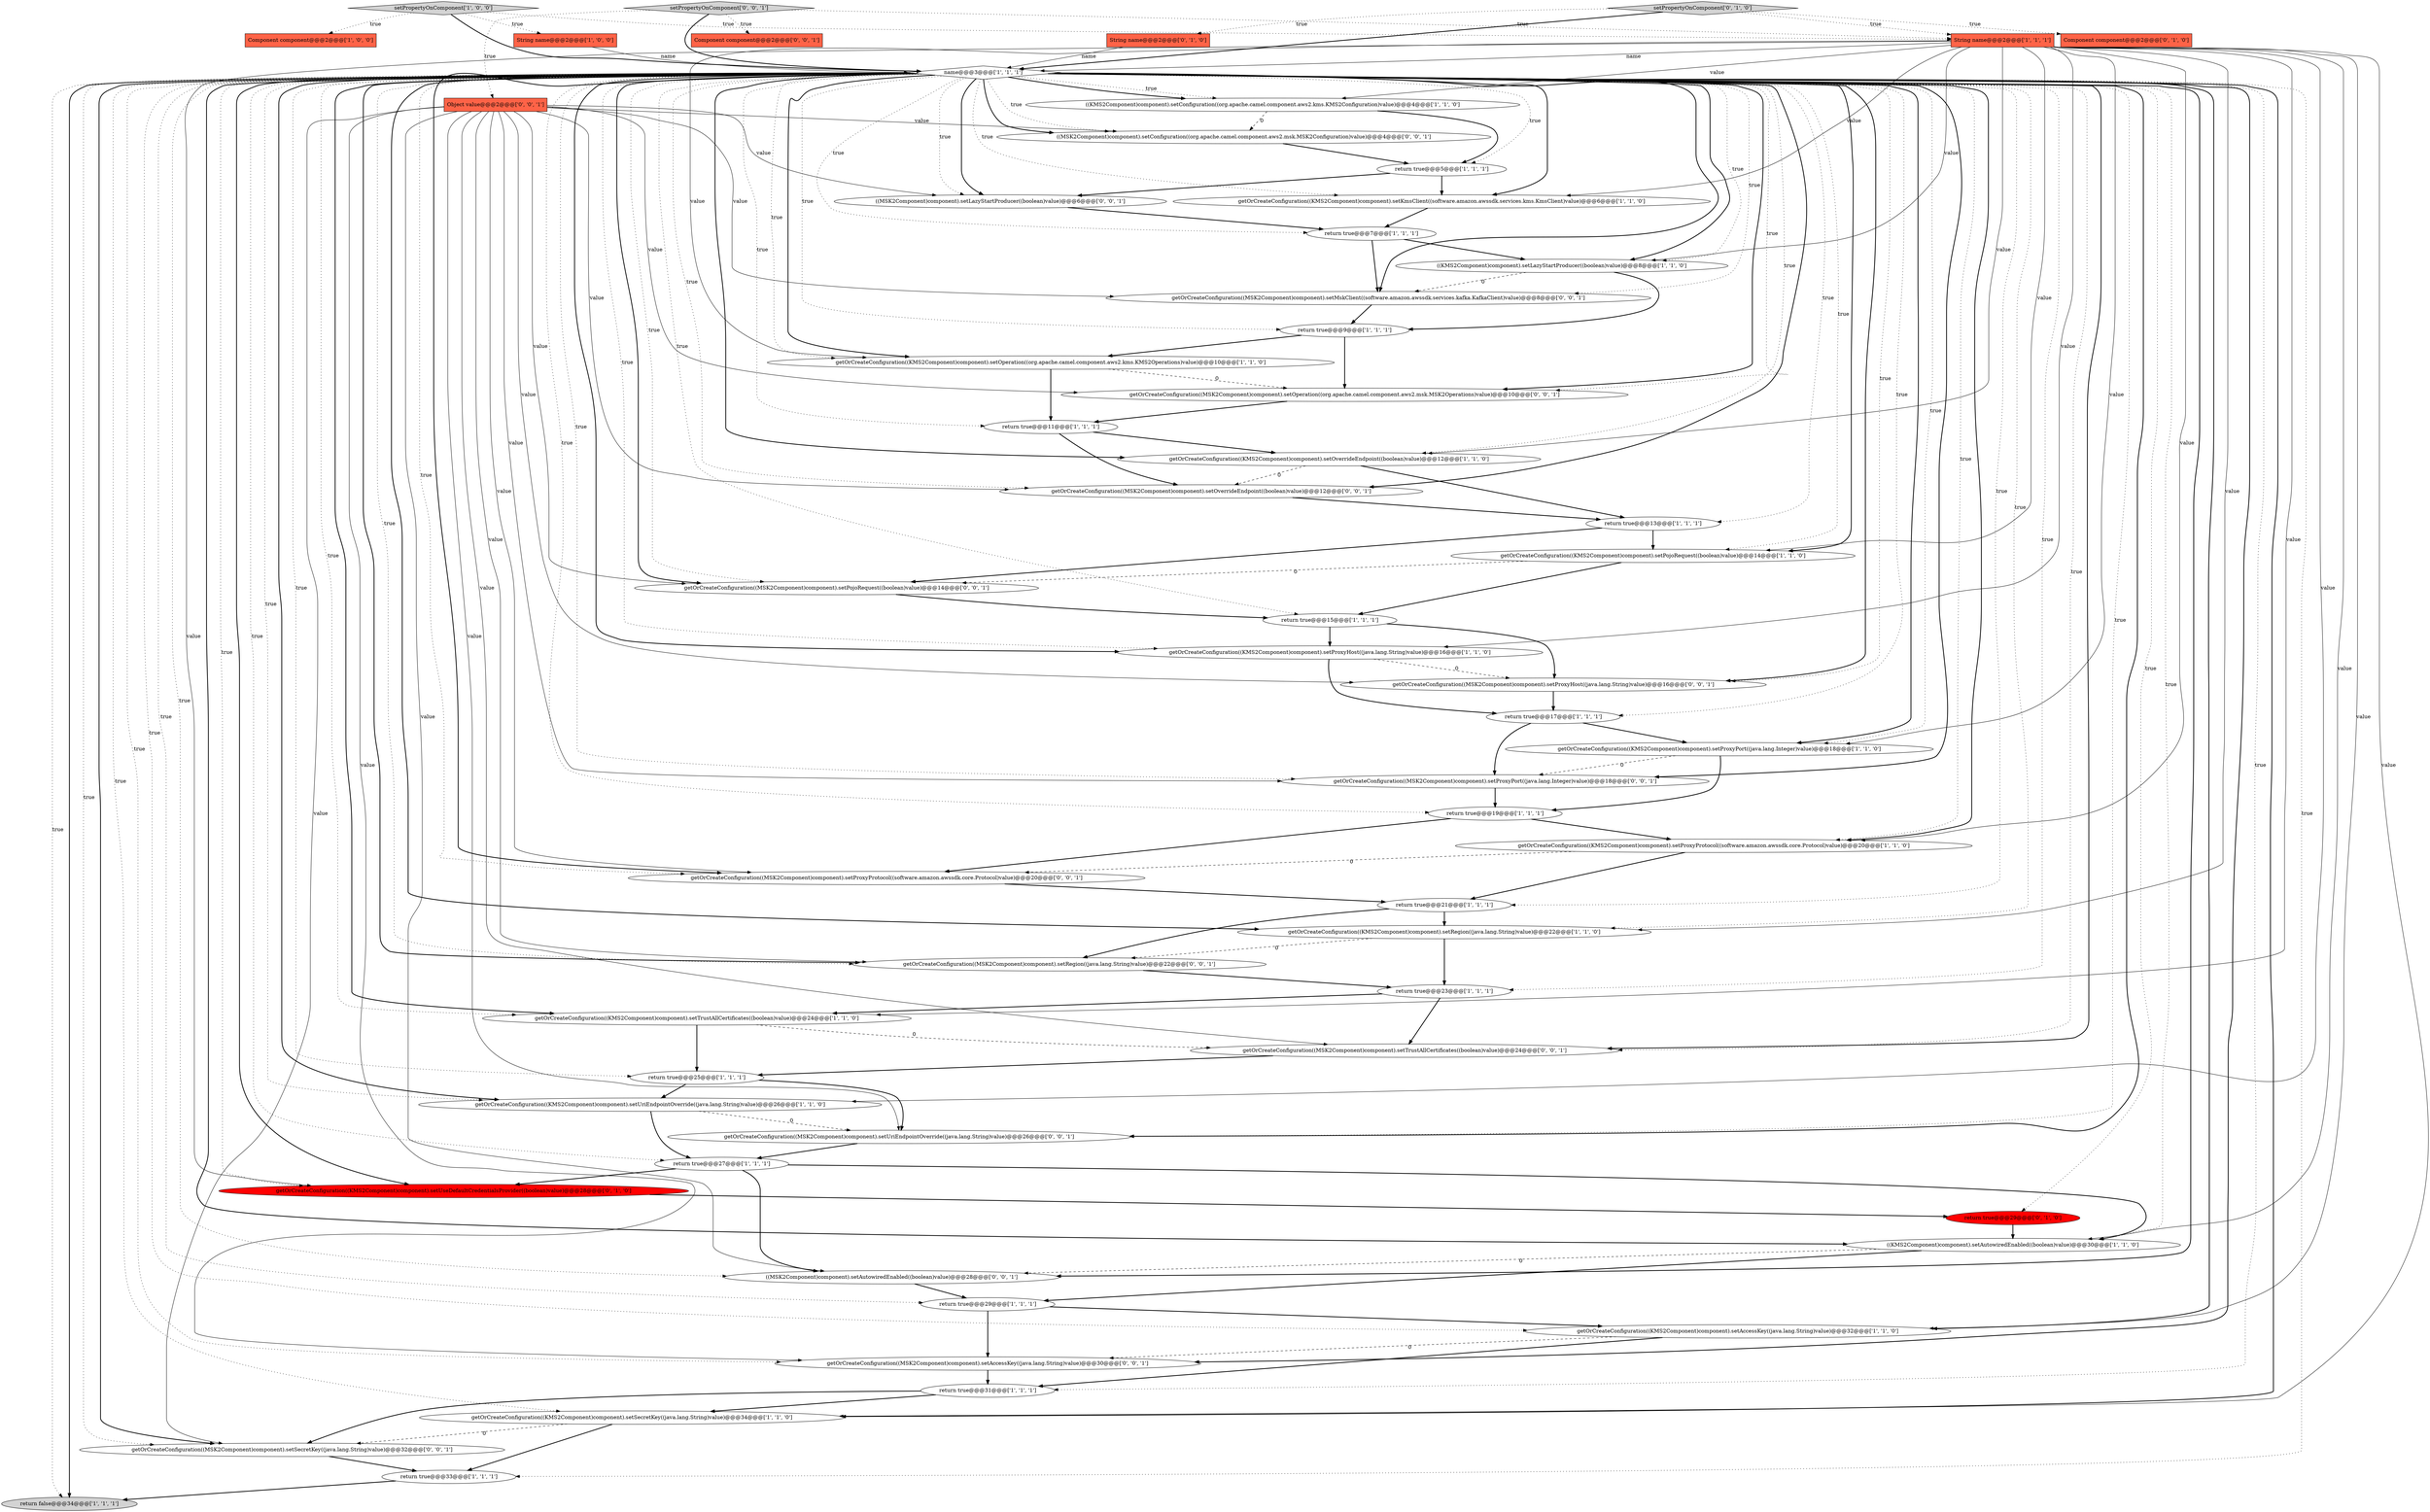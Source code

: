 digraph {
0 [style = filled, label = "return true@@@15@@@['1', '1', '1']", fillcolor = white, shape = ellipse image = "AAA0AAABBB1BBB"];
46 [style = filled, label = "((MSK2Component)component).setLazyStartProducer((boolean)value)@@@6@@@['0', '0', '1']", fillcolor = white, shape = ellipse image = "AAA0AAABBB3BBB"];
3 [style = filled, label = "getOrCreateConfiguration((KMS2Component)component).setProxyHost((java.lang.String)value)@@@16@@@['1', '1', '0']", fillcolor = white, shape = ellipse image = "AAA0AAABBB1BBB"];
30 [style = filled, label = "return false@@@34@@@['1', '1', '1']", fillcolor = lightgray, shape = ellipse image = "AAA0AAABBB1BBB"];
1 [style = filled, label = "return true@@@5@@@['1', '1', '1']", fillcolor = white, shape = ellipse image = "AAA0AAABBB1BBB"];
14 [style = filled, label = "String name@@@2@@@['1', '0', '0']", fillcolor = tomato, shape = box image = "AAA0AAABBB1BBB"];
23 [style = filled, label = "return true@@@11@@@['1', '1', '1']", fillcolor = white, shape = ellipse image = "AAA0AAABBB1BBB"];
27 [style = filled, label = "return true@@@25@@@['1', '1', '1']", fillcolor = white, shape = ellipse image = "AAA0AAABBB1BBB"];
5 [style = filled, label = "getOrCreateConfiguration((KMS2Component)component).setRegion((java.lang.String)value)@@@22@@@['1', '1', '0']", fillcolor = white, shape = ellipse image = "AAA0AAABBB1BBB"];
8 [style = filled, label = "return true@@@21@@@['1', '1', '1']", fillcolor = white, shape = ellipse image = "AAA0AAABBB1BBB"];
34 [style = filled, label = "getOrCreateConfiguration((KMS2Component)component).setSecretKey((java.lang.String)value)@@@34@@@['1', '1', '0']", fillcolor = white, shape = ellipse image = "AAA0AAABBB1BBB"];
35 [style = filled, label = "return true@@@13@@@['1', '1', '1']", fillcolor = white, shape = ellipse image = "AAA0AAABBB1BBB"];
32 [style = filled, label = "((KMS2Component)component).setLazyStartProducer((boolean)value)@@@8@@@['1', '1', '0']", fillcolor = white, shape = ellipse image = "AAA0AAABBB1BBB"];
7 [style = filled, label = "((KMS2Component)component).setConfiguration((org.apache.camel.component.aws2.kms.KMS2Configuration)value)@@@4@@@['1', '1', '0']", fillcolor = white, shape = ellipse image = "AAA0AAABBB1BBB"];
47 [style = filled, label = "getOrCreateConfiguration((MSK2Component)component).setTrustAllCertificates((boolean)value)@@@24@@@['0', '0', '1']", fillcolor = white, shape = ellipse image = "AAA0AAABBB3BBB"];
57 [style = filled, label = "getOrCreateConfiguration((MSK2Component)component).setUriEndpointOverride((java.lang.String)value)@@@26@@@['0', '0', '1']", fillcolor = white, shape = ellipse image = "AAA0AAABBB3BBB"];
48 [style = filled, label = "getOrCreateConfiguration((MSK2Component)component).setProxyHost((java.lang.String)value)@@@16@@@['0', '0', '1']", fillcolor = white, shape = ellipse image = "AAA0AAABBB3BBB"];
17 [style = filled, label = "String name@@@2@@@['1', '1', '1']", fillcolor = tomato, shape = box image = "AAA0AAABBB1BBB"];
40 [style = filled, label = "String name@@@2@@@['0', '1', '0']", fillcolor = tomato, shape = box image = "AAA0AAABBB2BBB"];
54 [style = filled, label = "getOrCreateConfiguration((MSK2Component)component).setProxyProtocol((software.amazon.awssdk.core.Protocol)value)@@@20@@@['0', '0', '1']", fillcolor = white, shape = ellipse image = "AAA0AAABBB3BBB"];
25 [style = filled, label = "return true@@@17@@@['1', '1', '1']", fillcolor = white, shape = ellipse image = "AAA0AAABBB1BBB"];
53 [style = filled, label = "setPropertyOnComponent['0', '0', '1']", fillcolor = lightgray, shape = diamond image = "AAA0AAABBB3BBB"];
15 [style = filled, label = "((KMS2Component)component).setAutowiredEnabled((boolean)value)@@@30@@@['1', '1', '0']", fillcolor = white, shape = ellipse image = "AAA0AAABBB1BBB"];
2 [style = filled, label = "Component component@@@2@@@['1', '0', '0']", fillcolor = tomato, shape = box image = "AAA0AAABBB1BBB"];
31 [style = filled, label = "setPropertyOnComponent['1', '0', '0']", fillcolor = lightgray, shape = diamond image = "AAA0AAABBB1BBB"];
42 [style = filled, label = "getOrCreateConfiguration((MSK2Component)component).setProxyPort((java.lang.Integer)value)@@@18@@@['0', '0', '1']", fillcolor = white, shape = ellipse image = "AAA0AAABBB3BBB"];
21 [style = filled, label = "name@@@3@@@['1', '1', '1']", fillcolor = white, shape = diamond image = "AAA0AAABBB1BBB"];
41 [style = filled, label = "getOrCreateConfiguration((MSK2Component)component).setRegion((java.lang.String)value)@@@22@@@['0', '0', '1']", fillcolor = white, shape = ellipse image = "AAA0AAABBB3BBB"];
56 [style = filled, label = "((MSK2Component)component).setAutowiredEnabled((boolean)value)@@@28@@@['0', '0', '1']", fillcolor = white, shape = ellipse image = "AAA0AAABBB3BBB"];
55 [style = filled, label = "getOrCreateConfiguration((MSK2Component)component).setOverrideEndpoint((boolean)value)@@@12@@@['0', '0', '1']", fillcolor = white, shape = ellipse image = "AAA0AAABBB3BBB"];
49 [style = filled, label = "Component component@@@2@@@['0', '0', '1']", fillcolor = tomato, shape = box image = "AAA0AAABBB3BBB"];
29 [style = filled, label = "getOrCreateConfiguration((KMS2Component)component).setTrustAllCertificates((boolean)value)@@@24@@@['1', '1', '0']", fillcolor = white, shape = ellipse image = "AAA0AAABBB1BBB"];
11 [style = filled, label = "return true@@@7@@@['1', '1', '1']", fillcolor = white, shape = ellipse image = "AAA0AAABBB1BBB"];
6 [style = filled, label = "getOrCreateConfiguration((KMS2Component)component).setProxyProtocol((software.amazon.awssdk.core.Protocol)value)@@@20@@@['1', '1', '0']", fillcolor = white, shape = ellipse image = "AAA0AAABBB1BBB"];
9 [style = filled, label = "return true@@@29@@@['1', '1', '1']", fillcolor = white, shape = ellipse image = "AAA0AAABBB1BBB"];
4 [style = filled, label = "getOrCreateConfiguration((KMS2Component)component).setProxyPort((java.lang.Integer)value)@@@18@@@['1', '1', '0']", fillcolor = white, shape = ellipse image = "AAA0AAABBB1BBB"];
19 [style = filled, label = "return true@@@33@@@['1', '1', '1']", fillcolor = white, shape = ellipse image = "AAA0AAABBB1BBB"];
44 [style = filled, label = "getOrCreateConfiguration((MSK2Component)component).setOperation((org.apache.camel.component.aws2.msk.MSK2Operations)value)@@@10@@@['0', '0', '1']", fillcolor = white, shape = ellipse image = "AAA0AAABBB3BBB"];
52 [style = filled, label = "getOrCreateConfiguration((MSK2Component)component).setSecretKey((java.lang.String)value)@@@32@@@['0', '0', '1']", fillcolor = white, shape = ellipse image = "AAA0AAABBB3BBB"];
51 [style = filled, label = "getOrCreateConfiguration((MSK2Component)component).setMskClient((software.amazon.awssdk.services.kafka.KafkaClient)value)@@@8@@@['0', '0', '1']", fillcolor = white, shape = ellipse image = "AAA0AAABBB3BBB"];
13 [style = filled, label = "return true@@@23@@@['1', '1', '1']", fillcolor = white, shape = ellipse image = "AAA0AAABBB1BBB"];
36 [style = filled, label = "Component component@@@2@@@['0', '1', '0']", fillcolor = tomato, shape = box image = "AAA0AAABBB2BBB"];
37 [style = filled, label = "setPropertyOnComponent['0', '1', '0']", fillcolor = lightgray, shape = diamond image = "AAA0AAABBB2BBB"];
28 [style = filled, label = "getOrCreateConfiguration((KMS2Component)component).setPojoRequest((boolean)value)@@@14@@@['1', '1', '0']", fillcolor = white, shape = ellipse image = "AAA0AAABBB1BBB"];
20 [style = filled, label = "return true@@@31@@@['1', '1', '1']", fillcolor = white, shape = ellipse image = "AAA0AAABBB1BBB"];
43 [style = filled, label = "Object value@@@2@@@['0', '0', '1']", fillcolor = tomato, shape = box image = "AAA0AAABBB3BBB"];
22 [style = filled, label = "getOrCreateConfiguration((KMS2Component)component).setOperation((org.apache.camel.component.aws2.kms.KMS2Operations)value)@@@10@@@['1', '1', '0']", fillcolor = white, shape = ellipse image = "AAA0AAABBB1BBB"];
24 [style = filled, label = "return true@@@19@@@['1', '1', '1']", fillcolor = white, shape = ellipse image = "AAA0AAABBB1BBB"];
33 [style = filled, label = "getOrCreateConfiguration((KMS2Component)component).setAccessKey((java.lang.String)value)@@@32@@@['1', '1', '0']", fillcolor = white, shape = ellipse image = "AAA0AAABBB1BBB"];
10 [style = filled, label = "getOrCreateConfiguration((KMS2Component)component).setUriEndpointOverride((java.lang.String)value)@@@26@@@['1', '1', '0']", fillcolor = white, shape = ellipse image = "AAA0AAABBB1BBB"];
50 [style = filled, label = "getOrCreateConfiguration((MSK2Component)component).setPojoRequest((boolean)value)@@@14@@@['0', '0', '1']", fillcolor = white, shape = ellipse image = "AAA0AAABBB3BBB"];
58 [style = filled, label = "getOrCreateConfiguration((MSK2Component)component).setAccessKey((java.lang.String)value)@@@30@@@['0', '0', '1']", fillcolor = white, shape = ellipse image = "AAA0AAABBB3BBB"];
18 [style = filled, label = "return true@@@9@@@['1', '1', '1']", fillcolor = white, shape = ellipse image = "AAA0AAABBB1BBB"];
38 [style = filled, label = "getOrCreateConfiguration((KMS2Component)component).setUseDefaultCredentialsProvider((boolean)value)@@@28@@@['0', '1', '0']", fillcolor = red, shape = ellipse image = "AAA1AAABBB2BBB"];
39 [style = filled, label = "return true@@@29@@@['0', '1', '0']", fillcolor = red, shape = ellipse image = "AAA1AAABBB2BBB"];
12 [style = filled, label = "getOrCreateConfiguration((KMS2Component)component).setKmsClient((software.amazon.awssdk.services.kms.KmsClient)value)@@@6@@@['1', '1', '0']", fillcolor = white, shape = ellipse image = "AAA0AAABBB1BBB"];
16 [style = filled, label = "getOrCreateConfiguration((KMS2Component)component).setOverrideEndpoint((boolean)value)@@@12@@@['1', '1', '0']", fillcolor = white, shape = ellipse image = "AAA0AAABBB1BBB"];
26 [style = filled, label = "return true@@@27@@@['1', '1', '1']", fillcolor = white, shape = ellipse image = "AAA0AAABBB1BBB"];
45 [style = filled, label = "((MSK2Component)component).setConfiguration((org.apache.camel.component.aws2.msk.MSK2Configuration)value)@@@4@@@['0', '0', '1']", fillcolor = white, shape = ellipse image = "AAA0AAABBB3BBB"];
22->44 [style = dashed, label="0"];
21->12 [style = dotted, label="true"];
21->10 [style = bold, label=""];
13->47 [style = bold, label=""];
21->42 [style = bold, label=""];
21->51 [style = bold, label=""];
17->29 [style = solid, label="value"];
21->11 [style = dotted, label="true"];
21->15 [style = dotted, label="true"];
21->18 [style = dotted, label="true"];
53->21 [style = bold, label=""];
21->8 [style = dotted, label="true"];
21->15 [style = bold, label=""];
21->58 [style = bold, label=""];
21->54 [style = bold, label=""];
21->48 [style = bold, label=""];
21->52 [style = dotted, label="true"];
21->27 [style = dotted, label="true"];
17->3 [style = solid, label="value"];
17->15 [style = solid, label="value"];
31->21 [style = bold, label=""];
21->52 [style = bold, label=""];
21->30 [style = bold, label=""];
47->27 [style = bold, label=""];
43->41 [style = solid, label="value"];
38->39 [style = bold, label=""];
26->56 [style = bold, label=""];
21->38 [style = dotted, label="true"];
21->28 [style = bold, label=""];
21->38 [style = bold, label=""];
1->46 [style = bold, label=""];
9->58 [style = bold, label=""];
43->56 [style = solid, label="value"];
28->0 [style = bold, label=""];
44->23 [style = bold, label=""];
21->56 [style = dotted, label="true"];
21->46 [style = bold, label=""];
18->44 [style = bold, label=""];
18->22 [style = bold, label=""];
29->47 [style = dashed, label="0"];
21->56 [style = bold, label=""];
21->24 [style = dotted, label="true"];
43->54 [style = solid, label="value"];
21->26 [style = dotted, label="true"];
35->50 [style = bold, label=""];
58->20 [style = bold, label=""];
21->23 [style = dotted, label="true"];
21->7 [style = dotted, label="true"];
21->57 [style = dotted, label="true"];
17->12 [style = solid, label="value"];
21->39 [style = dotted, label="true"];
26->15 [style = bold, label=""];
1->12 [style = bold, label=""];
21->16 [style = bold, label=""];
37->36 [style = dotted, label="true"];
43->46 [style = solid, label="value"];
32->18 [style = bold, label=""];
53->43 [style = dotted, label="true"];
41->13 [style = bold, label=""];
21->50 [style = bold, label=""];
5->41 [style = dashed, label="0"];
21->3 [style = bold, label=""];
21->5 [style = dotted, label="true"];
17->28 [style = solid, label="value"];
53->49 [style = dotted, label="true"];
21->58 [style = dotted, label="true"];
0->3 [style = bold, label=""];
21->42 [style = dotted, label="true"];
21->44 [style = bold, label=""];
11->51 [style = bold, label=""];
7->1 [style = bold, label=""];
21->20 [style = dotted, label="true"];
34->19 [style = bold, label=""];
9->33 [style = bold, label=""];
20->34 [style = bold, label=""];
21->0 [style = dotted, label="true"];
21->29 [style = dotted, label="true"];
43->58 [style = solid, label="value"];
12->11 [style = bold, label=""];
37->21 [style = bold, label=""];
21->41 [style = bold, label=""];
17->38 [style = solid, label="value"];
21->22 [style = dotted, label="true"];
21->32 [style = dotted, label="true"];
21->50 [style = dotted, label="true"];
10->26 [style = bold, label=""];
20->52 [style = bold, label=""];
52->19 [style = bold, label=""];
17->22 [style = solid, label="value"];
31->14 [style = dotted, label="true"];
21->28 [style = dotted, label="true"];
22->23 [style = bold, label=""];
56->9 [style = bold, label=""];
21->48 [style = dotted, label="true"];
21->33 [style = dotted, label="true"];
35->28 [style = bold, label=""];
45->1 [style = bold, label=""];
21->45 [style = bold, label=""];
29->27 [style = bold, label=""];
17->4 [style = solid, label="value"];
21->29 [style = bold, label=""];
21->9 [style = dotted, label="true"];
21->54 [style = dotted, label="true"];
21->22 [style = bold, label=""];
21->30 [style = dotted, label="true"];
15->9 [style = bold, label=""];
31->17 [style = dotted, label="true"];
34->52 [style = dashed, label="0"];
51->18 [style = bold, label=""];
0->48 [style = bold, label=""];
21->7 [style = bold, label=""];
21->13 [style = dotted, label="true"];
21->16 [style = dotted, label="true"];
55->35 [style = bold, label=""];
21->35 [style = dotted, label="true"];
21->6 [style = dotted, label="true"];
21->4 [style = bold, label=""];
3->48 [style = dashed, label="0"];
10->57 [style = dashed, label="0"];
21->47 [style = bold, label=""];
4->24 [style = bold, label=""];
8->41 [style = bold, label=""];
21->57 [style = bold, label=""];
21->46 [style = dotted, label="true"];
57->26 [style = bold, label=""];
21->34 [style = bold, label=""];
14->21 [style = solid, label="name"];
11->32 [style = bold, label=""];
21->51 [style = dotted, label="true"];
21->10 [style = dotted, label="true"];
42->24 [style = bold, label=""];
43->42 [style = solid, label="value"];
21->12 [style = bold, label=""];
21->55 [style = bold, label=""];
21->25 [style = dotted, label="true"];
43->50 [style = solid, label="value"];
21->5 [style = bold, label=""];
54->8 [style = bold, label=""];
43->45 [style = solid, label="value"];
21->41 [style = dotted, label="true"];
40->21 [style = solid, label="name"];
32->51 [style = dashed, label="0"];
7->45 [style = dashed, label="0"];
50->0 [style = bold, label=""];
43->47 [style = solid, label="value"];
5->13 [style = bold, label=""];
27->10 [style = bold, label=""];
21->3 [style = dotted, label="true"];
43->55 [style = solid, label="value"];
31->2 [style = dotted, label="true"];
25->42 [style = bold, label=""];
17->16 [style = solid, label="value"];
33->58 [style = dashed, label="0"];
21->45 [style = dotted, label="true"];
43->51 [style = solid, label="value"];
6->54 [style = dashed, label="0"];
21->47 [style = dotted, label="true"];
17->21 [style = solid, label="name"];
43->52 [style = solid, label="value"];
23->16 [style = bold, label=""];
39->15 [style = bold, label=""];
33->20 [style = bold, label=""];
21->1 [style = dotted, label="true"];
21->6 [style = bold, label=""];
3->25 [style = bold, label=""];
17->7 [style = solid, label="value"];
21->33 [style = bold, label=""];
43->48 [style = solid, label="value"];
53->17 [style = dotted, label="true"];
25->4 [style = bold, label=""];
21->34 [style = dotted, label="true"];
17->33 [style = solid, label="value"];
21->4 [style = dotted, label="true"];
15->56 [style = dashed, label="0"];
46->11 [style = bold, label=""];
24->54 [style = bold, label=""];
37->17 [style = dotted, label="true"];
26->38 [style = bold, label=""];
21->55 [style = dotted, label="true"];
13->29 [style = bold, label=""];
17->34 [style = solid, label="value"];
17->10 [style = solid, label="value"];
43->44 [style = solid, label="value"];
8->5 [style = bold, label=""];
21->44 [style = dotted, label="true"];
27->57 [style = bold, label=""];
21->19 [style = dotted, label="true"];
43->57 [style = solid, label="value"];
21->32 [style = bold, label=""];
6->8 [style = bold, label=""];
48->25 [style = bold, label=""];
4->42 [style = dashed, label="0"];
17->6 [style = solid, label="value"];
16->35 [style = bold, label=""];
37->40 [style = dotted, label="true"];
16->55 [style = dashed, label="0"];
24->6 [style = bold, label=""];
17->32 [style = solid, label="value"];
17->5 [style = solid, label="value"];
28->50 [style = dashed, label="0"];
23->55 [style = bold, label=""];
19->30 [style = bold, label=""];
}
